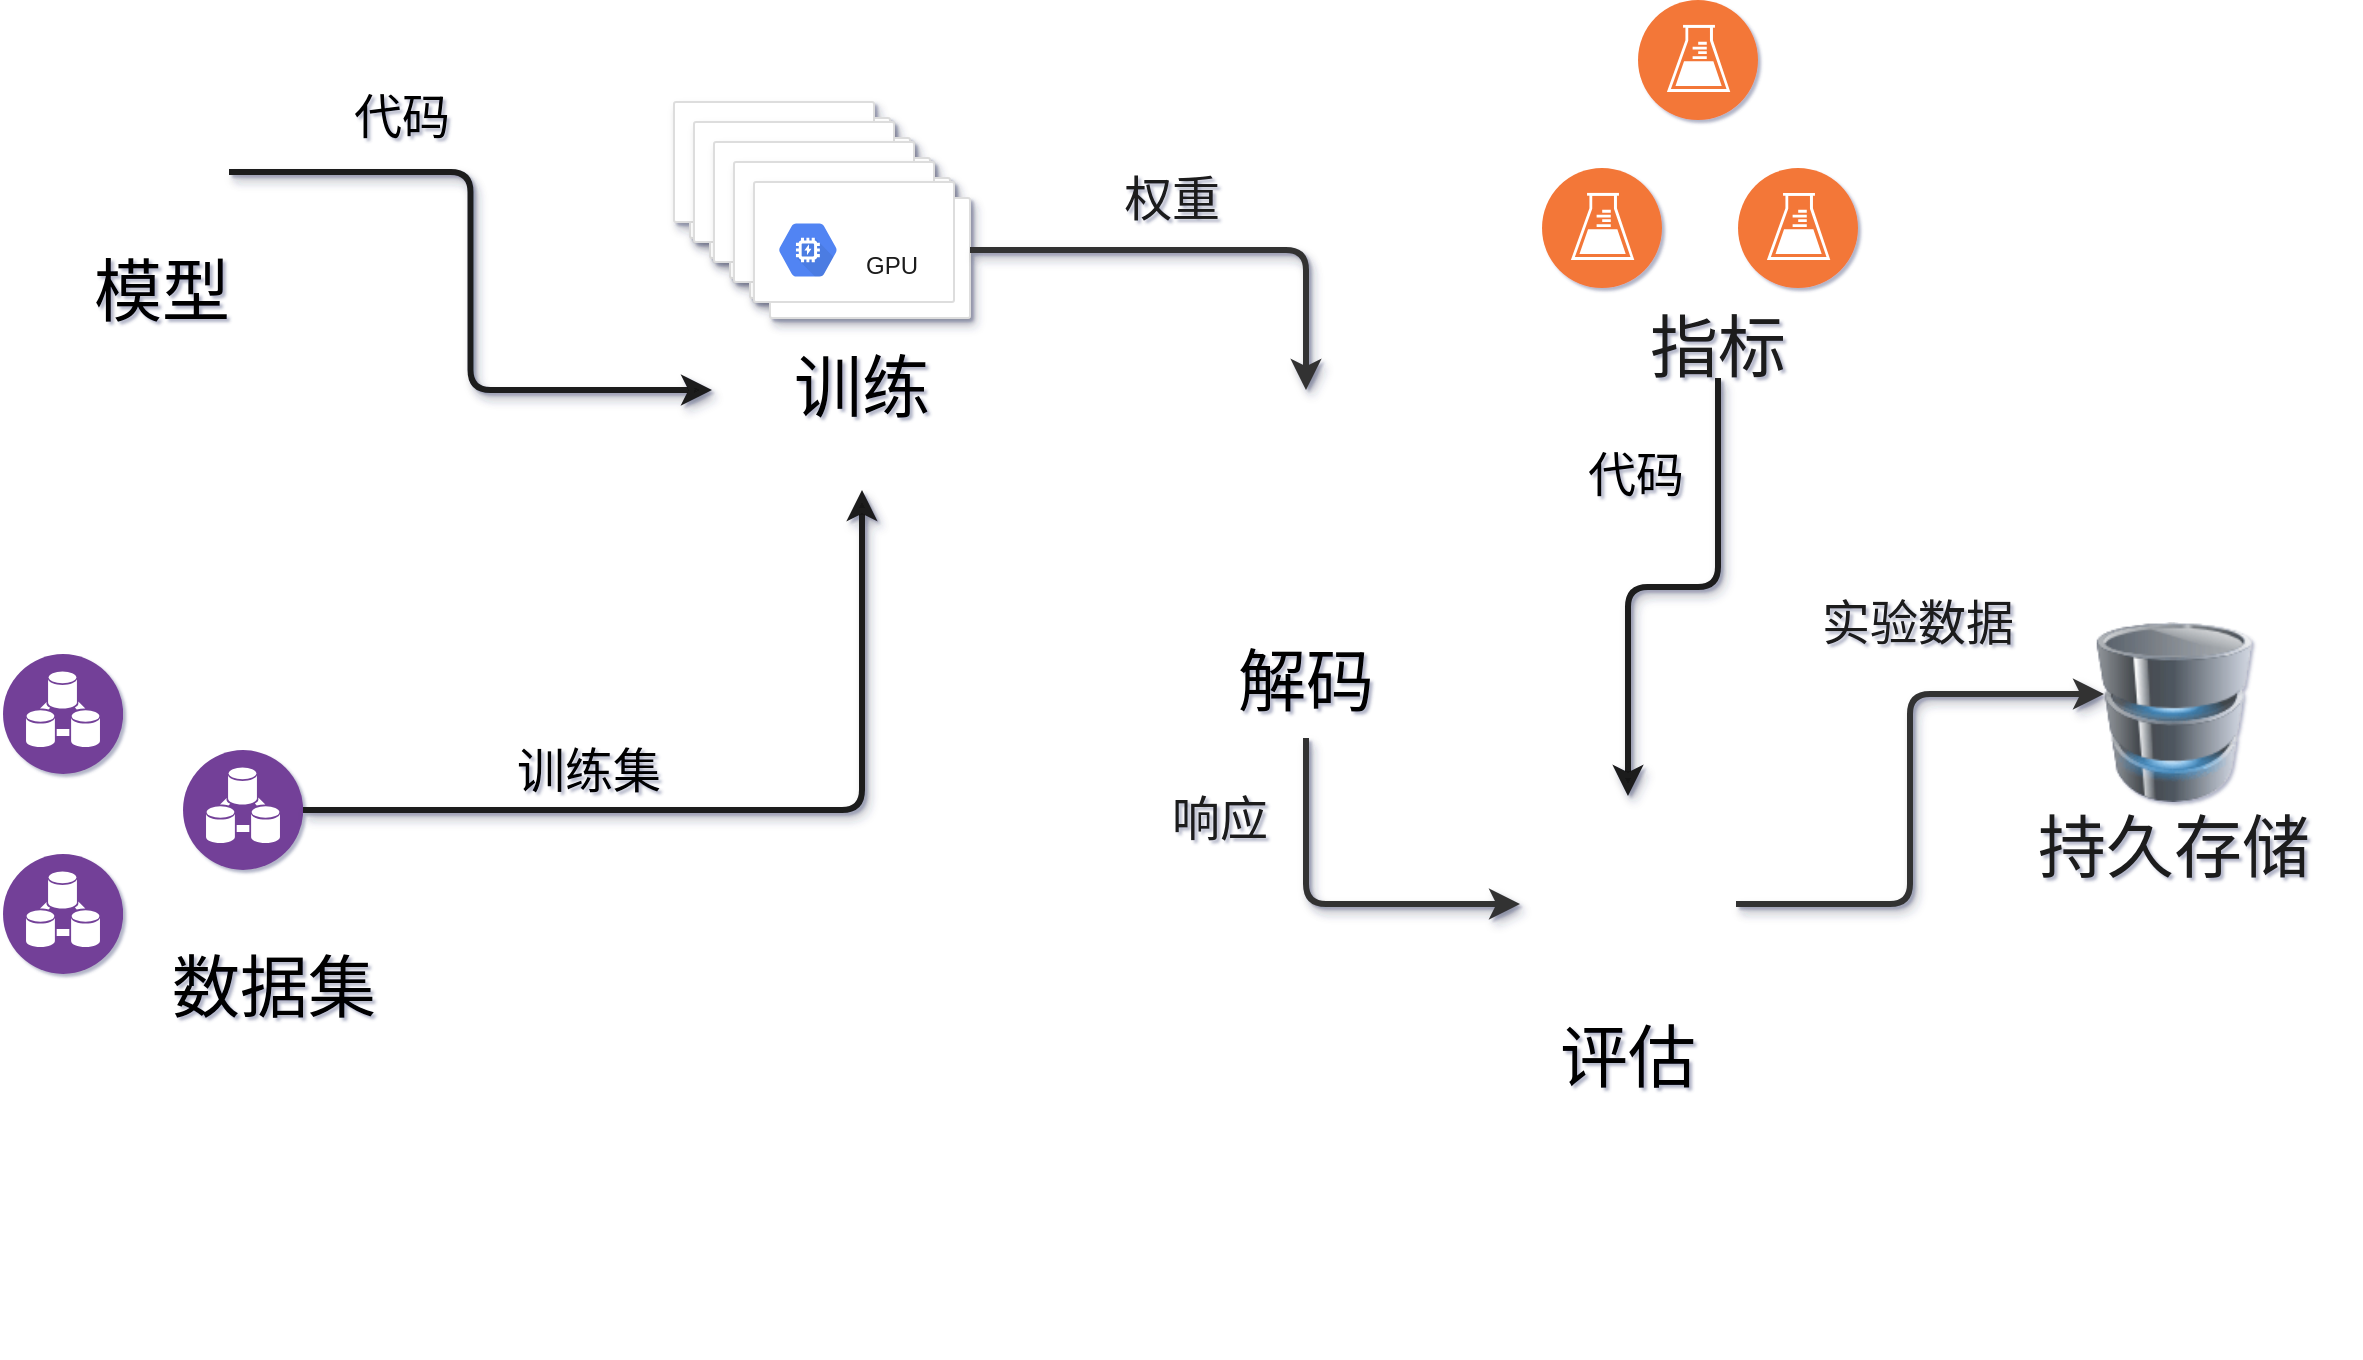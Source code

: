 <mxfile version="10.6.7" type="device"><diagram id="59pdwE7su75yG3CBF--7" name="Page-1"><mxGraphModel dx="2148" dy="1150" grid="1" gridSize="10" guides="1" tooltips="1" connect="1" arrows="1" fold="1" page="1" pageScale="1" pageWidth="1700" pageHeight="1100" background="none" math="0" shadow="1"><root><mxCell id="0"/><mxCell id="1" parent="0"/><mxCell id="ioFKilwfD-R_9Cd-WqFa-1008" value="" style="group" vertex="1" connectable="0" parent="1"><mxGeometry x="52.5" y="750" width="371" height="263" as="geometry"/></mxCell><mxCell id="ioFKilwfD-R_9Cd-WqFa-991" value="" style="group" vertex="1" connectable="0" parent="ioFKilwfD-R_9Cd-WqFa-1008"><mxGeometry width="150" height="160" as="geometry"/></mxCell><mxCell id="ioFKilwfD-R_9Cd-WqFa-899" value="" style="aspect=fixed;perimeter=ellipsePerimeter;html=1;align=center;shadow=0;dashed=0;fontColor=#4277BB;labelBackgroundColor=#ffffff;fontSize=12;spacingTop=3;image;image=img/lib/ibm/analytics/data_integration.svg;" vertex="1" parent="ioFKilwfD-R_9Cd-WqFa-991"><mxGeometry width="60" height="60" as="geometry"/></mxCell><mxCell id="ioFKilwfD-R_9Cd-WqFa-900" value="" style="aspect=fixed;perimeter=ellipsePerimeter;html=1;align=center;shadow=0;dashed=0;fontColor=#4277BB;labelBackgroundColor=#ffffff;fontSize=12;spacingTop=3;image;image=img/lib/ibm/analytics/data_integration.svg;" vertex="1" parent="ioFKilwfD-R_9Cd-WqFa-991"><mxGeometry y="100" width="60" height="60" as="geometry"/></mxCell><mxCell id="ioFKilwfD-R_9Cd-WqFa-973" value="" style="aspect=fixed;perimeter=ellipsePerimeter;html=1;align=center;shadow=0;dashed=0;fontColor=#4277BB;labelBackgroundColor=#ffffff;fontSize=12;spacingTop=3;image;image=img/lib/ibm/analytics/data_integration.svg;" vertex="1" parent="ioFKilwfD-R_9Cd-WqFa-991"><mxGeometry x="90" y="48" width="60" height="60" as="geometry"/></mxCell><mxCell id="ioFKilwfD-R_9Cd-WqFa-992" value="&lt;font face=&quot;SimSun&quot;&gt;数据集&lt;/font&gt;" style="text;html=1;strokeColor=none;fillColor=none;align=center;verticalAlign=middle;whiteSpace=wrap;rounded=0;fontFamily=Times New Roman;fontSize=34;" vertex="1" parent="ioFKilwfD-R_9Cd-WqFa-1008"><mxGeometry x="60" y="118" width="150" height="100" as="geometry"/></mxCell><mxCell id="ioFKilwfD-R_9Cd-WqFa-1078" value="" style="group" vertex="1" connectable="0" parent="ioFKilwfD-R_9Cd-WqFa-1008"><mxGeometry x="9" y="-317" width="150" height="162" as="geometry"/></mxCell><mxCell id="ioFKilwfD-R_9Cd-WqFa-1033" value="" style="group" vertex="1" connectable="0" parent="ioFKilwfD-R_9Cd-WqFa-1078"><mxGeometry width="150" height="162" as="geometry"/></mxCell><mxCell id="ioFKilwfD-R_9Cd-WqFa-981" value="" style="group" vertex="1" connectable="0" parent="ioFKilwfD-R_9Cd-WqFa-1033"><mxGeometry width="104" height="104" as="geometry"/></mxCell><mxCell id="ioFKilwfD-R_9Cd-WqFa-971" value="" style="shape=image;html=1;verticalAlign=top;verticalLabelPosition=bottom;labelBackgroundColor=#ffffff;imageAspect=0;aspect=fixed;image=https://cdn2.iconfinder.com/data/icons/oxygen/128x128/mimetypes/application-x-python.png" vertex="1" parent="ioFKilwfD-R_9Cd-WqFa-981"><mxGeometry width="54" height="54" as="geometry"/></mxCell><mxCell id="ioFKilwfD-R_9Cd-WqFa-976" value="" style="shape=image;html=1;verticalAlign=top;verticalLabelPosition=bottom;labelBackgroundColor=#ffffff;imageAspect=0;aspect=fixed;image=https://cdn2.iconfinder.com/data/icons/oxygen/128x128/mimetypes/application-x-python.png" vertex="1" parent="ioFKilwfD-R_9Cd-WqFa-981"><mxGeometry x="10" y="10" width="54" height="54" as="geometry"/></mxCell><mxCell id="ioFKilwfD-R_9Cd-WqFa-977" value="" style="shape=image;html=1;verticalAlign=top;verticalLabelPosition=bottom;labelBackgroundColor=#ffffff;imageAspect=0;aspect=fixed;image=https://cdn2.iconfinder.com/data/icons/oxygen/128x128/mimetypes/application-x-python.png" vertex="1" parent="ioFKilwfD-R_9Cd-WqFa-981"><mxGeometry x="20" y="20" width="54" height="54" as="geometry"/></mxCell><mxCell id="ioFKilwfD-R_9Cd-WqFa-978" value="" style="shape=image;html=1;verticalAlign=top;verticalLabelPosition=bottom;labelBackgroundColor=#ffffff;imageAspect=0;aspect=fixed;image=https://cdn2.iconfinder.com/data/icons/oxygen/128x128/mimetypes/application-x-python.png" vertex="1" parent="ioFKilwfD-R_9Cd-WqFa-981"><mxGeometry x="30" y="30" width="54" height="54" as="geometry"/></mxCell><mxCell id="ioFKilwfD-R_9Cd-WqFa-979" value="" style="shape=image;html=1;verticalAlign=top;verticalLabelPosition=bottom;labelBackgroundColor=#ffffff;imageAspect=0;aspect=fixed;image=https://cdn2.iconfinder.com/data/icons/oxygen/128x128/mimetypes/application-x-python.png" vertex="1" parent="ioFKilwfD-R_9Cd-WqFa-981"><mxGeometry x="40" y="39" width="54" height="54" as="geometry"/></mxCell><mxCell id="ioFKilwfD-R_9Cd-WqFa-982" value="&lt;font face=&quot;SimSun&quot;&gt;模型&lt;br&gt;&lt;/font&gt;" style="text;html=1;strokeColor=none;fillColor=none;align=center;verticalAlign=middle;whiteSpace=wrap;rounded=0;fontFamily=Times New Roman;fontSize=34;" vertex="1" parent="ioFKilwfD-R_9Cd-WqFa-1033"><mxGeometry x="-10" y="112" width="160" height="50" as="geometry"/></mxCell><mxCell id="ioFKilwfD-R_9Cd-WqFa-1110" value="&lt;font style=&quot;font-size: 24px&quot; face=&quot;SimSun&quot;&gt;训练集&lt;/font&gt;" style="text;html=1;strokeColor=none;fillColor=none;align=center;verticalAlign=middle;whiteSpace=wrap;rounded=0;fontFamily=Times New Roman;fontSize=34;" vertex="1" parent="ioFKilwfD-R_9Cd-WqFa-1008"><mxGeometry x="240.5" y="46" width="105" height="20" as="geometry"/></mxCell><mxCell id="ioFKilwfD-R_9Cd-WqFa-1009" value="" style="group" vertex="1" connectable="0" parent="1"><mxGeometry x="388" y="474" width="169" height="194" as="geometry"/></mxCell><mxCell id="ioFKilwfD-R_9Cd-WqFa-901" value="" style="shape=mxgraph.gcp2.doubleRect;strokeColor=#dddddd;fillColor=#ffffff;shadow=1;strokeWidth=1;" vertex="1" parent="ioFKilwfD-R_9Cd-WqFa-1009"><mxGeometry width="108" height="68" as="geometry"/></mxCell><mxCell id="ioFKilwfD-R_9Cd-WqFa-902" value="&lt;br&gt;GPU" style="dashed=0;connectable=0;html=1;fillColor=#5184F3;strokeColor=none;shape=mxgraph.gcp2.hexIcon;prIcon=gpu;part=1;labelPosition=right;verticalLabelPosition=middle;align=left;verticalAlign=middle;spacingLeft=5;fontColor=#999999;fontSize=12;" vertex="1" parent="ioFKilwfD-R_9Cd-WqFa-901"><mxGeometry y="0.5" width="44" height="39" relative="1" as="geometry"><mxPoint x="5" y="-19.5" as="offset"/></mxGeometry></mxCell><mxCell id="ioFKilwfD-R_9Cd-WqFa-983" value="" style="shape=mxgraph.gcp2.doubleRect;strokeColor=#dddddd;fillColor=#ffffff;shadow=1;strokeWidth=1;" vertex="1" parent="ioFKilwfD-R_9Cd-WqFa-1009"><mxGeometry x="10" y="10" width="108" height="68" as="geometry"/></mxCell><mxCell id="ioFKilwfD-R_9Cd-WqFa-984" value="&lt;br&gt;GPU" style="dashed=0;connectable=0;html=1;fillColor=#5184F3;strokeColor=none;shape=mxgraph.gcp2.hexIcon;prIcon=gpu;part=1;labelPosition=right;verticalLabelPosition=middle;align=left;verticalAlign=middle;spacingLeft=5;fontColor=#999999;fontSize=12;" vertex="1" parent="ioFKilwfD-R_9Cd-WqFa-983"><mxGeometry y="0.5" width="44" height="39" relative="1" as="geometry"><mxPoint x="5" y="-19.5" as="offset"/></mxGeometry></mxCell><mxCell id="ioFKilwfD-R_9Cd-WqFa-985" value="" style="shape=mxgraph.gcp2.doubleRect;strokeColor=#dddddd;fillColor=#ffffff;shadow=1;strokeWidth=1;" vertex="1" parent="ioFKilwfD-R_9Cd-WqFa-1009"><mxGeometry x="20" y="20" width="108" height="68" as="geometry"/></mxCell><mxCell id="ioFKilwfD-R_9Cd-WqFa-986" value="&lt;br&gt;GPU" style="dashed=0;connectable=0;html=1;fillColor=#5184F3;strokeColor=none;shape=mxgraph.gcp2.hexIcon;prIcon=gpu;part=1;labelPosition=right;verticalLabelPosition=middle;align=left;verticalAlign=middle;spacingLeft=5;fontColor=#999999;fontSize=12;" vertex="1" parent="ioFKilwfD-R_9Cd-WqFa-985"><mxGeometry y="0.5" width="44" height="39" relative="1" as="geometry"><mxPoint x="5" y="-19.5" as="offset"/></mxGeometry></mxCell><mxCell id="ioFKilwfD-R_9Cd-WqFa-987" value="" style="shape=mxgraph.gcp2.doubleRect;strokeColor=#dddddd;fillColor=#ffffff;shadow=1;strokeWidth=1;" vertex="1" parent="ioFKilwfD-R_9Cd-WqFa-1009"><mxGeometry x="30" y="30" width="108" height="68" as="geometry"/></mxCell><mxCell id="ioFKilwfD-R_9Cd-WqFa-988" value="&lt;br&gt;GPU" style="dashed=0;connectable=0;html=1;fillColor=#5184F3;strokeColor=none;shape=mxgraph.gcp2.hexIcon;prIcon=gpu;part=1;labelPosition=right;verticalLabelPosition=middle;align=left;verticalAlign=middle;spacingLeft=5;fontColor=#999999;fontSize=12;" vertex="1" parent="ioFKilwfD-R_9Cd-WqFa-987"><mxGeometry y="0.5" width="44" height="39" relative="1" as="geometry"><mxPoint x="5" y="-19.5" as="offset"/></mxGeometry></mxCell><mxCell id="ioFKilwfD-R_9Cd-WqFa-989" value="" style="shape=mxgraph.gcp2.doubleRect;strokeColor=#dddddd;fillColor=#ffffff;shadow=1;strokeWidth=1;" vertex="1" parent="ioFKilwfD-R_9Cd-WqFa-1009"><mxGeometry x="40" y="40" width="108" height="68" as="geometry"/></mxCell><mxCell id="ioFKilwfD-R_9Cd-WqFa-990" value="&lt;br&gt;GPU" style="dashed=0;connectable=0;html=1;fillColor=#5184F3;strokeColor=none;shape=mxgraph.gcp2.hexIcon;prIcon=gpu;part=1;labelPosition=right;verticalLabelPosition=middle;align=left;verticalAlign=middle;spacingLeft=5;fontColor=#1A1A1A;fontSize=12;" vertex="1" parent="ioFKilwfD-R_9Cd-WqFa-989"><mxGeometry y="0.5" width="44" height="39" relative="1" as="geometry"><mxPoint x="5" y="-19.5" as="offset"/></mxGeometry></mxCell><mxCell id="ioFKilwfD-R_9Cd-WqFa-1007" value="&lt;font face=&quot;SimSun&quot;&gt;训练&lt;/font&gt;" style="text;html=1;strokeColor=none;fillColor=none;align=center;verticalAlign=middle;whiteSpace=wrap;rounded=0;fontFamily=Times New Roman;fontSize=34;" vertex="1" parent="ioFKilwfD-R_9Cd-WqFa-1009"><mxGeometry x="19" y="94" width="150" height="100" as="geometry"/></mxCell><mxCell id="ioFKilwfD-R_9Cd-WqFa-1031" value="" style="group" vertex="1" connectable="0" parent="1"><mxGeometry x="606" y="618" width="292" height="480.5" as="geometry"/></mxCell><mxCell id="ioFKilwfD-R_9Cd-WqFa-1024" value="" style="shape=image;html=1;verticalAlign=top;verticalLabelPosition=bottom;labelBackgroundColor=#ffffff;imageAspect=0;aspect=fixed;image=https://cdn0.iconfinder.com/data/icons/maternity-and-pregnancy-2/512/164_Chat_chatting_conversation_dialogue_auto_robot-128.png;rounded=0;fillColor=none;gradientColor=none;fontFamily=Times New Roman;fontSize=34;fontColor=#1A1A1A;" vertex="1" parent="ioFKilwfD-R_9Cd-WqFa-1031"><mxGeometry x="34" width="128" height="128" as="geometry"/></mxCell><mxCell id="ioFKilwfD-R_9Cd-WqFa-1030" value="&lt;font face=&quot;SimSun&quot;&gt;解码&lt;/font&gt;" style="text;html=1;strokeColor=none;fillColor=none;align=center;verticalAlign=middle;whiteSpace=wrap;rounded=0;fontFamily=Times New Roman;fontSize=34;" vertex="1" parent="ioFKilwfD-R_9Cd-WqFa-1031"><mxGeometry y="119" width="196" height="55" as="geometry"/></mxCell><mxCell id="ioFKilwfD-R_9Cd-WqFa-1103" value="" style="group" vertex="1" connectable="0" parent="ioFKilwfD-R_9Cd-WqFa-1031"><mxGeometry x="216" y="-111" width="60" height="60" as="geometry"/></mxCell><mxCell id="ioFKilwfD-R_9Cd-WqFa-1102" value="" style="group" vertex="1" connectable="0" parent="ioFKilwfD-R_9Cd-WqFa-1103"><mxGeometry width="60" height="60" as="geometry"/></mxCell><mxCell id="ioFKilwfD-R_9Cd-WqFa-1101" value="" style="group" vertex="1" connectable="0" parent="ioFKilwfD-R_9Cd-WqFa-1102"><mxGeometry width="60" height="60" as="geometry"/></mxCell><mxCell id="ioFKilwfD-R_9Cd-WqFa-1098" value="" style="group" vertex="1" connectable="0" parent="ioFKilwfD-R_9Cd-WqFa-1101"><mxGeometry width="60" height="60" as="geometry"/></mxCell><mxCell id="ioFKilwfD-R_9Cd-WqFa-1095" value="" style="group" vertex="1" connectable="0" parent="ioFKilwfD-R_9Cd-WqFa-1098"><mxGeometry width="60" height="60" as="geometry"/></mxCell><mxCell id="ioFKilwfD-R_9Cd-WqFa-1091" value="" style="group" vertex="1" connectable="0" parent="ioFKilwfD-R_9Cd-WqFa-1095"><mxGeometry width="60" height="60" as="geometry"/></mxCell><mxCell id="ioFKilwfD-R_9Cd-WqFa-1086" value="" style="aspect=fixed;perimeter=ellipsePerimeter;html=1;align=center;shadow=0;dashed=0;fontColor=#4277BB;labelBackgroundColor=#ffffff;fontSize=12;spacingTop=3;image;image=img/lib/ibm/devops/continuous_testing.svg;rounded=0;fillColor=none;gradientColor=none;" vertex="1" parent="ioFKilwfD-R_9Cd-WqFa-1091"><mxGeometry width="60" height="60" as="geometry"/></mxCell><mxCell id="ioFKilwfD-R_9Cd-WqFa-1112" value="&lt;font style=&quot;font-size: 24px&quot; face=&quot;SimSun&quot;&gt;代码&lt;br&gt;&lt;/font&gt;" style="text;html=1;strokeColor=none;fillColor=none;align=center;verticalAlign=middle;whiteSpace=wrap;rounded=0;fontFamily=Times New Roman;fontSize=34;" vertex="1" parent="ioFKilwfD-R_9Cd-WqFa-1031"><mxGeometry x="234" y="30" width="58" height="20" as="geometry"/></mxCell><mxCell id="ioFKilwfD-R_9Cd-WqFa-1032" style="edgeStyle=orthogonalEdgeStyle;rounded=1;comic=0;orthogonalLoop=1;jettySize=auto;html=1;shadow=1;strokeColor=#333333;strokeWidth=3;fontFamily=Times New Roman;fontSize=34;fontColor=#1A1A1A;" edge="1" parent="1" source="ioFKilwfD-R_9Cd-WqFa-989" target="ioFKilwfD-R_9Cd-WqFa-1024"><mxGeometry relative="1" as="geometry"/></mxCell><mxCell id="ioFKilwfD-R_9Cd-WqFa-1082" style="edgeStyle=orthogonalEdgeStyle;rounded=1;comic=0;orthogonalLoop=1;jettySize=auto;html=1;exitX=1;exitY=0.5;exitDx=0;exitDy=0;entryX=0;entryY=0.5;entryDx=0;entryDy=0;shadow=1;strokeColor=#1A1A1A;strokeWidth=3;fontFamily=Times New Roman;fontSize=34;fontColor=#1A1A1A;" edge="1" parent="1" source="ioFKilwfD-R_9Cd-WqFa-1036" target="ioFKilwfD-R_9Cd-WqFa-1007"><mxGeometry relative="1" as="geometry"/></mxCell><mxCell id="ioFKilwfD-R_9Cd-WqFa-1036" value="" style="shape=image;html=1;verticalAlign=top;verticalLabelPosition=bottom;labelBackgroundColor=#ffffff;imageAspect=0;aspect=fixed;image=https://cdn2.iconfinder.com/data/icons/oxygen/128x128/mimetypes/application-x-python.png" vertex="1" parent="1"><mxGeometry x="111.5" y="482" width="54" height="54" as="geometry"/></mxCell><mxCell id="ioFKilwfD-R_9Cd-WqFa-1043" value="" style="group" vertex="1" connectable="0" parent="1"><mxGeometry x="750" y="821" width="230" height="158" as="geometry"/></mxCell><mxCell id="ioFKilwfD-R_9Cd-WqFa-1038" value="" style="shape=image;html=1;verticalAlign=top;verticalLabelPosition=bottom;labelBackgroundColor=#ffffff;imageAspect=0;aspect=fixed;image=https://cdn1.iconfinder.com/data/icons/infographic-vol-7/512/6-128.png;rounded=0;fillColor=none;gradientColor=none;fontFamily=Times New Roman;fontSize=34;" vertex="1" parent="ioFKilwfD-R_9Cd-WqFa-1043"><mxGeometry x="61" width="108" height="108" as="geometry"/></mxCell><mxCell id="ioFKilwfD-R_9Cd-WqFa-1042" value="&lt;font face=&quot;SimSun&quot;&gt;评估&lt;/font&gt;" style="text;html=1;strokeColor=none;fillColor=none;align=center;verticalAlign=middle;whiteSpace=wrap;rounded=0;fontFamily=Times New Roman;fontSize=34;" vertex="1" parent="ioFKilwfD-R_9Cd-WqFa-1043"><mxGeometry y="106" width="230" height="52" as="geometry"/></mxCell><mxCell id="ioFKilwfD-R_9Cd-WqFa-1046" style="edgeStyle=orthogonalEdgeStyle;rounded=1;comic=0;orthogonalLoop=1;jettySize=auto;html=1;exitX=0.5;exitY=1;exitDx=0;exitDy=0;entryX=0;entryY=0.5;entryDx=0;entryDy=0;shadow=1;strokeColor=#333333;strokeWidth=3;fontFamily=Times New Roman;fontSize=34;fontColor=#1A1A1A;" edge="1" parent="1" source="ioFKilwfD-R_9Cd-WqFa-1030" target="ioFKilwfD-R_9Cd-WqFa-1038"><mxGeometry relative="1" as="geometry"/></mxCell><mxCell id="ioFKilwfD-R_9Cd-WqFa-1047" value="&lt;font style=&quot;font-size: 24px&quot; face=&quot;SimSun&quot;&gt;权重&lt;/font&gt;" style="text;html=1;strokeColor=none;fillColor=none;align=center;verticalAlign=middle;whiteSpace=wrap;rounded=0;fontFamily=Times New Roman;fontSize=34;fontColor=#1A1A1A;" vertex="1" parent="1"><mxGeometry x="580" y="508" width="114" height="24" as="geometry"/></mxCell><mxCell id="ioFKilwfD-R_9Cd-WqFa-1048" value="&lt;font style=&quot;font-size: 24px&quot; face=&quot;SimSun&quot;&gt;响应&lt;/font&gt;&lt;i style=&quot;font-size: 24px&quot;&gt; &lt;br&gt;&lt;/i&gt;" style="text;html=1;strokeColor=none;fillColor=none;align=center;verticalAlign=middle;whiteSpace=wrap;rounded=0;fontFamily=Times New Roman;fontSize=34;fontColor=#1A1A1A;" vertex="1" parent="1"><mxGeometry x="618" y="820" width="86" height="20" as="geometry"/></mxCell><mxCell id="ioFKilwfD-R_9Cd-WqFa-1052" value="" style="group" vertex="1" connectable="0" parent="1"><mxGeometry x="1048" y="734" width="180" height="124" as="geometry"/></mxCell><mxCell id="ioFKilwfD-R_9Cd-WqFa-1004" value="" style="image;html=1;labelBackgroundColor=#ffffff;image=img/lib/clip_art/computers/Database_128x128.png;fontFamily=Times New Roman;fontSize=34;fontColor=#1A1A1A;" vertex="1" parent="ioFKilwfD-R_9Cd-WqFa-1052"><mxGeometry x="45" width="90" height="90" as="geometry"/></mxCell><mxCell id="ioFKilwfD-R_9Cd-WqFa-1049" value="&lt;font face=&quot;SimSun&quot;&gt;持久存储&lt;/font&gt;" style="text;html=1;strokeColor=none;fillColor=none;align=center;verticalAlign=middle;whiteSpace=wrap;rounded=0;fontFamily=Times New Roman;fontSize=34;fontColor=#1A1A1A;" vertex="1" parent="ioFKilwfD-R_9Cd-WqFa-1052"><mxGeometry y="104" width="180" height="20" as="geometry"/></mxCell><mxCell id="ioFKilwfD-R_9Cd-WqFa-1053" style="edgeStyle=orthogonalEdgeStyle;rounded=1;comic=0;orthogonalLoop=1;jettySize=auto;html=1;entryX=0.111;entryY=0.4;entryDx=0;entryDy=0;entryPerimeter=0;shadow=1;strokeColor=#333333;strokeWidth=3;fontFamily=Times New Roman;fontSize=34;fontColor=#1A1A1A;startSize=6;" edge="1" parent="1" source="ioFKilwfD-R_9Cd-WqFa-1038" target="ioFKilwfD-R_9Cd-WqFa-1004"><mxGeometry relative="1" as="geometry"/></mxCell><mxCell id="ioFKilwfD-R_9Cd-WqFa-1081" style="edgeStyle=orthogonalEdgeStyle;rounded=1;comic=0;orthogonalLoop=1;jettySize=auto;html=1;shadow=1;strokeColor=#1A1A1A;strokeWidth=3;fontFamily=Times New Roman;fontSize=34;fontColor=#1A1A1A;" edge="1" parent="1" source="ioFKilwfD-R_9Cd-WqFa-973" target="ioFKilwfD-R_9Cd-WqFa-1007"><mxGeometry relative="1" as="geometry"/></mxCell><mxCell id="ioFKilwfD-R_9Cd-WqFa-1083" value="&lt;font style=&quot;font-size: 24px&quot;&gt;实验数据&lt;br&gt;&lt;/font&gt;" style="text;html=1;strokeColor=none;fillColor=none;align=center;verticalAlign=middle;whiteSpace=wrap;rounded=0;fontFamily=SimSun;fontSize=34;fontColor=#1A1A1A;" vertex="1" parent="1"><mxGeometry x="953" y="720" width="114" height="24" as="geometry"/></mxCell><mxCell id="ioFKilwfD-R_9Cd-WqFa-1084" value="" style="aspect=fixed;perimeter=ellipsePerimeter;html=1;align=center;shadow=0;dashed=0;fontColor=#4277BB;labelBackgroundColor=#ffffff;fontSize=12;spacingTop=3;image;image=img/lib/ibm/devops/continuous_testing.svg;rounded=0;fillColor=none;gradientColor=none;" vertex="1" parent="1"><mxGeometry x="870" y="423" width="60" height="60" as="geometry"/></mxCell><mxCell id="ioFKilwfD-R_9Cd-WqFa-1087" value="" style="aspect=fixed;perimeter=ellipsePerimeter;html=1;align=center;shadow=0;dashed=0;fontColor=#4277BB;labelBackgroundColor=#ffffff;fontSize=12;spacingTop=3;image;image=img/lib/ibm/devops/continuous_testing.svg;rounded=0;fillColor=none;gradientColor=none;" vertex="1" parent="1"><mxGeometry x="920" y="507" width="60" height="60" as="geometry"/></mxCell><mxCell id="ioFKilwfD-R_9Cd-WqFa-1105" style="edgeStyle=orthogonalEdgeStyle;rounded=1;comic=0;orthogonalLoop=1;jettySize=auto;html=1;entryX=0.5;entryY=0;entryDx=0;entryDy=0;shadow=1;startSize=6;strokeColor=#1A1A1A;strokeWidth=3;fontFamily=Times New Roman;fontSize=34;fontColor=#1A1A1A;" edge="1" parent="1" source="ioFKilwfD-R_9Cd-WqFa-1092" target="ioFKilwfD-R_9Cd-WqFa-1038"><mxGeometry relative="1" as="geometry"/></mxCell><mxCell id="ioFKilwfD-R_9Cd-WqFa-1092" value="&lt;font face=&quot;SimSun&quot;&gt;指标&lt;/font&gt;" style="text;html=1;strokeColor=none;fillColor=none;align=center;verticalAlign=middle;whiteSpace=wrap;rounded=0;fontFamily=Times New Roman;fontSize=34;fontColor=#1A1A1A;" vertex="1" parent="1"><mxGeometry x="840" y="584" width="140" height="28" as="geometry"/></mxCell><mxCell id="ioFKilwfD-R_9Cd-WqFa-1111" value="&lt;font style=&quot;font-size: 24px&quot; face=&quot;SimSun&quot;&gt;代码&lt;br&gt;&lt;/font&gt;" style="text;html=1;strokeColor=none;fillColor=none;align=center;verticalAlign=middle;whiteSpace=wrap;rounded=0;fontFamily=Times New Roman;fontSize=34;" vertex="1" parent="1"><mxGeometry x="223" y="469" width="58" height="20" as="geometry"/></mxCell></root></mxGraphModel></diagram></mxfile>